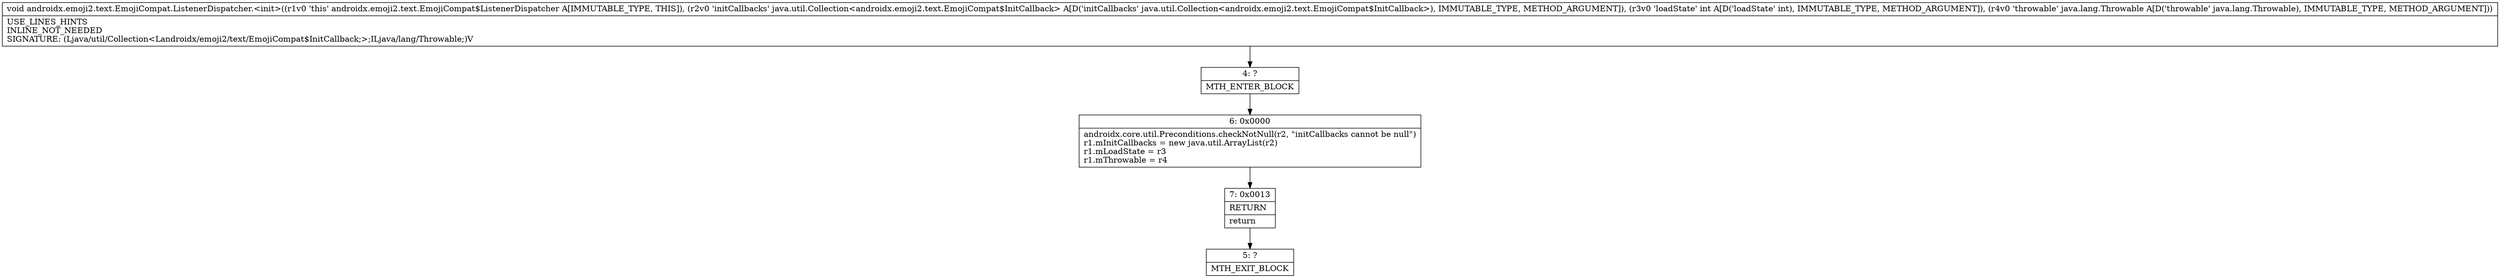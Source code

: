 digraph "CFG forandroidx.emoji2.text.EmojiCompat.ListenerDispatcher.\<init\>(Ljava\/util\/Collection;ILjava\/lang\/Throwable;)V" {
Node_4 [shape=record,label="{4\:\ ?|MTH_ENTER_BLOCK\l}"];
Node_6 [shape=record,label="{6\:\ 0x0000|androidx.core.util.Preconditions.checkNotNull(r2, \"initCallbacks cannot be null\")\lr1.mInitCallbacks = new java.util.ArrayList(r2)\lr1.mLoadState = r3\lr1.mThrowable = r4\l}"];
Node_7 [shape=record,label="{7\:\ 0x0013|RETURN\l|return\l}"];
Node_5 [shape=record,label="{5\:\ ?|MTH_EXIT_BLOCK\l}"];
MethodNode[shape=record,label="{void androidx.emoji2.text.EmojiCompat.ListenerDispatcher.\<init\>((r1v0 'this' androidx.emoji2.text.EmojiCompat$ListenerDispatcher A[IMMUTABLE_TYPE, THIS]), (r2v0 'initCallbacks' java.util.Collection\<androidx.emoji2.text.EmojiCompat$InitCallback\> A[D('initCallbacks' java.util.Collection\<androidx.emoji2.text.EmojiCompat$InitCallback\>), IMMUTABLE_TYPE, METHOD_ARGUMENT]), (r3v0 'loadState' int A[D('loadState' int), IMMUTABLE_TYPE, METHOD_ARGUMENT]), (r4v0 'throwable' java.lang.Throwable A[D('throwable' java.lang.Throwable), IMMUTABLE_TYPE, METHOD_ARGUMENT]))  | USE_LINES_HINTS\lINLINE_NOT_NEEDED\lSIGNATURE: (Ljava\/util\/Collection\<Landroidx\/emoji2\/text\/EmojiCompat$InitCallback;\>;ILjava\/lang\/Throwable;)V\l}"];
MethodNode -> Node_4;Node_4 -> Node_6;
Node_6 -> Node_7;
Node_7 -> Node_5;
}

